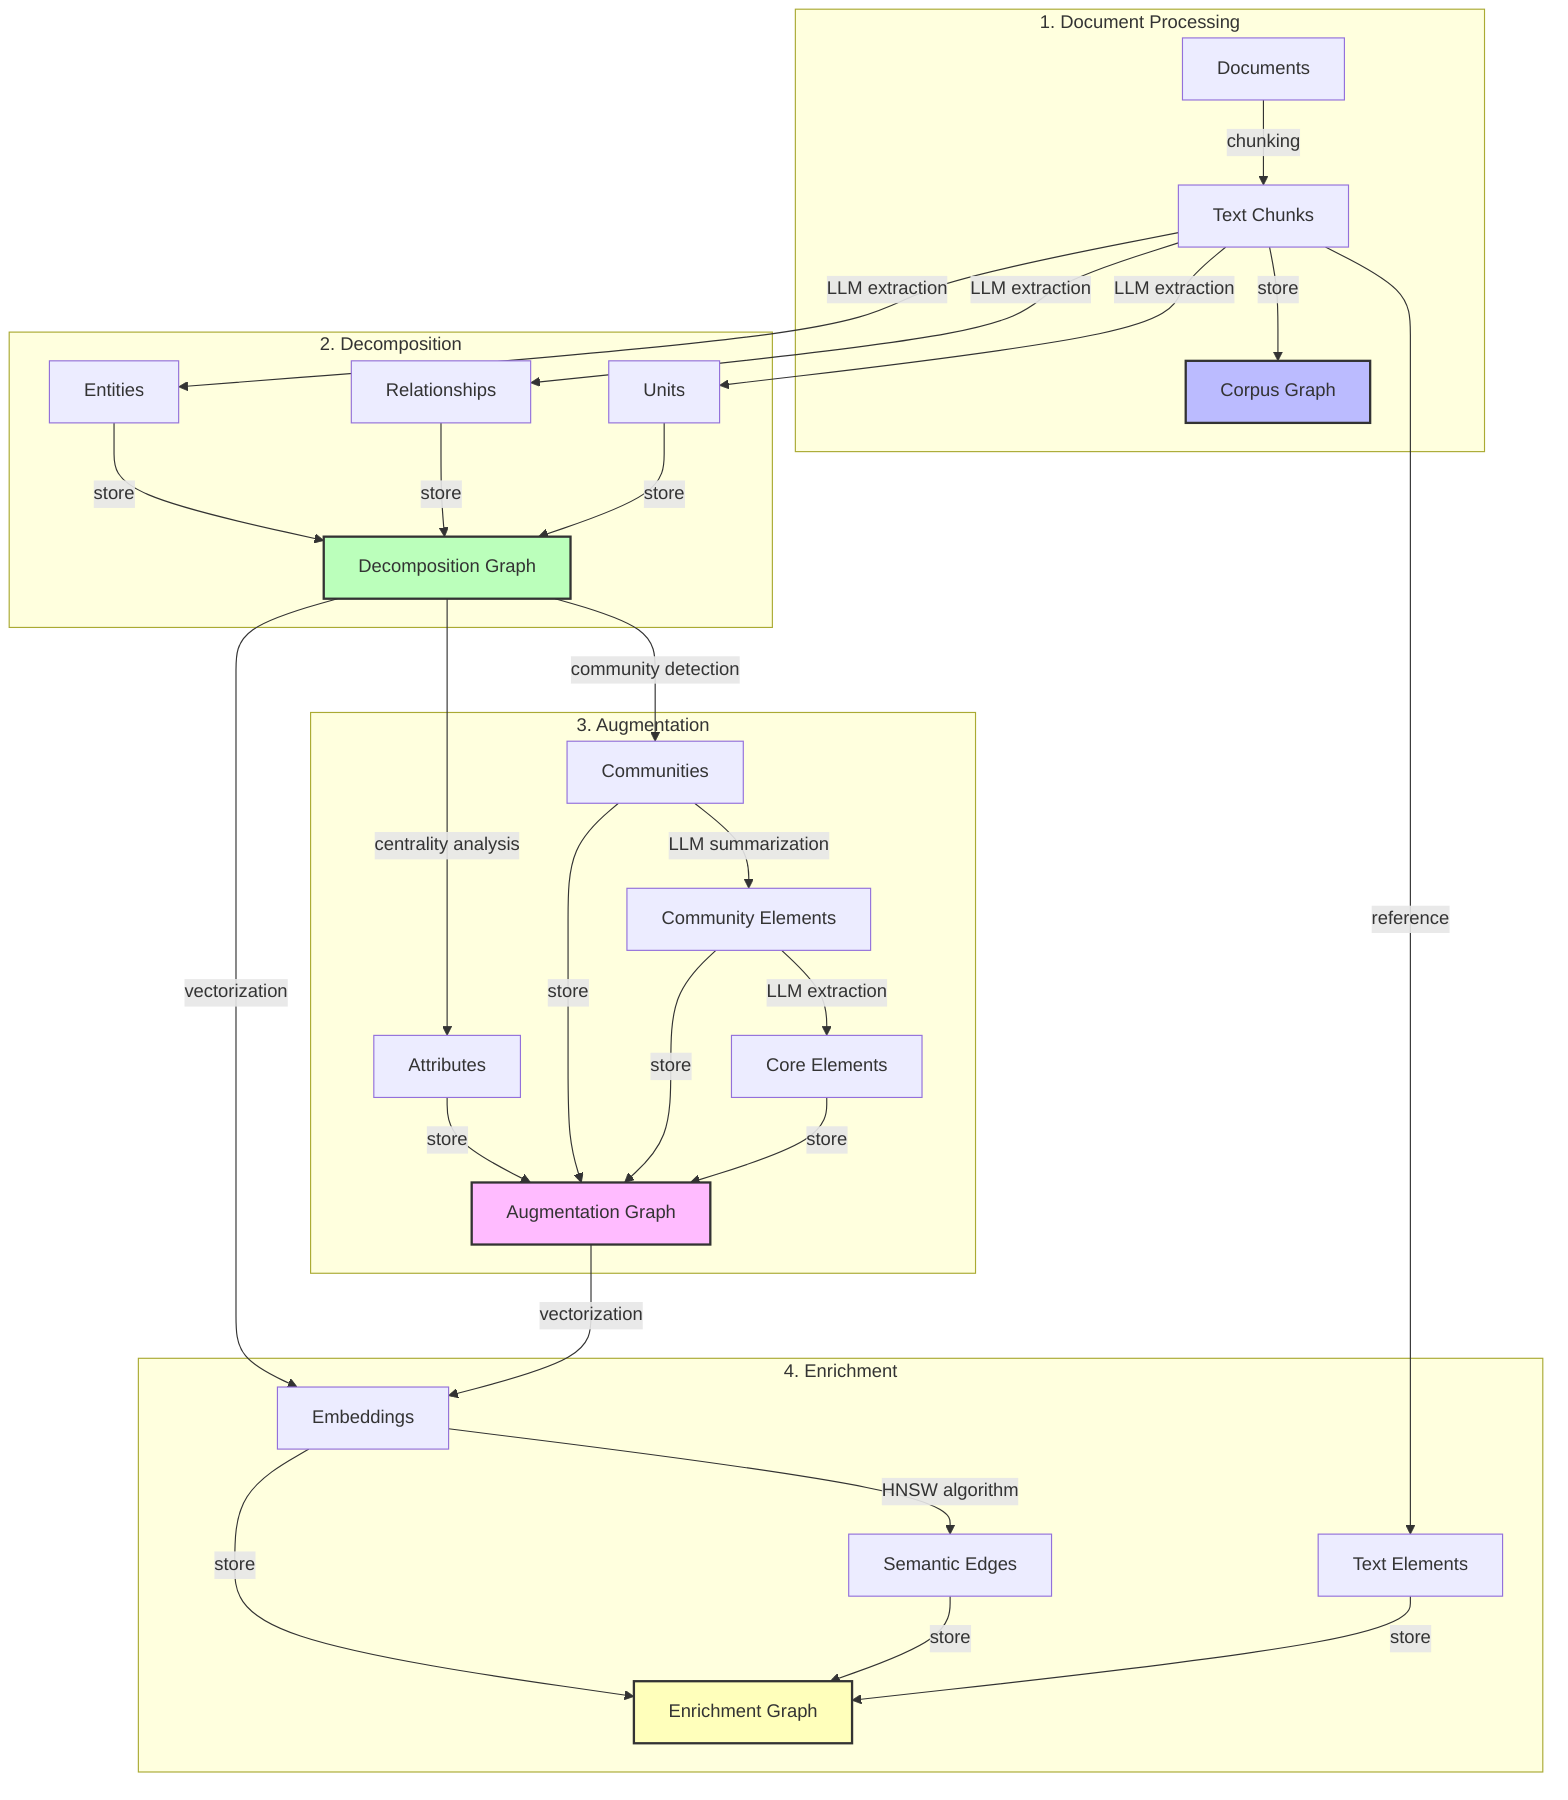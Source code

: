 flowchart TD
    subgraph "1. Document Processing"
        DOCS[Documents] --> |chunking| TEXT[Text Chunks]
        TEXT --> |store| G_CORP[Corpus Graph]
    end
    
    subgraph "2. Decomposition"
        TEXT --> |LLM extraction| ENT[Entities]
        TEXT --> |LLM extraction| REL[Relationships]  
        TEXT --> |LLM extraction| UNIT[Units]
        ENT & REL & UNIT --> |store| G_DEC[Decomposition Graph]
    end
    
    subgraph "3. Augmentation"
        G_DEC --> |centrality analysis| ATTR[Attributes]
        G_DEC --> |community detection| COMM[Communities]
        COMM --> |LLM summarization| CE[Community Elements]
        CE --> |LLM extraction| CORE[Core Elements]
        ATTR & COMM & CE & CORE --> |store| G_AUG[Augmentation Graph]
    end
    
    subgraph "4. Enrichment"
        G_DEC & G_AUG --> |vectorization| EMB[Embeddings]
        EMB --> |HNSW algorithm| EDGES[Semantic Edges]
        TEXT --> |reference| TEXTEL[Text Elements]
        EMB & EDGES & TEXTEL --> |store| G_ENR[Enrichment Graph]
    end
    
    style G_CORP fill:#bbf,stroke:#333,stroke-width:2px
    style G_DEC fill:#bfb,stroke:#333,stroke-width:2px
    style G_AUG fill:#fbf,stroke:#333,stroke-width:2px
    style G_ENR fill:#ffb,stroke:#333,stroke-width:2px